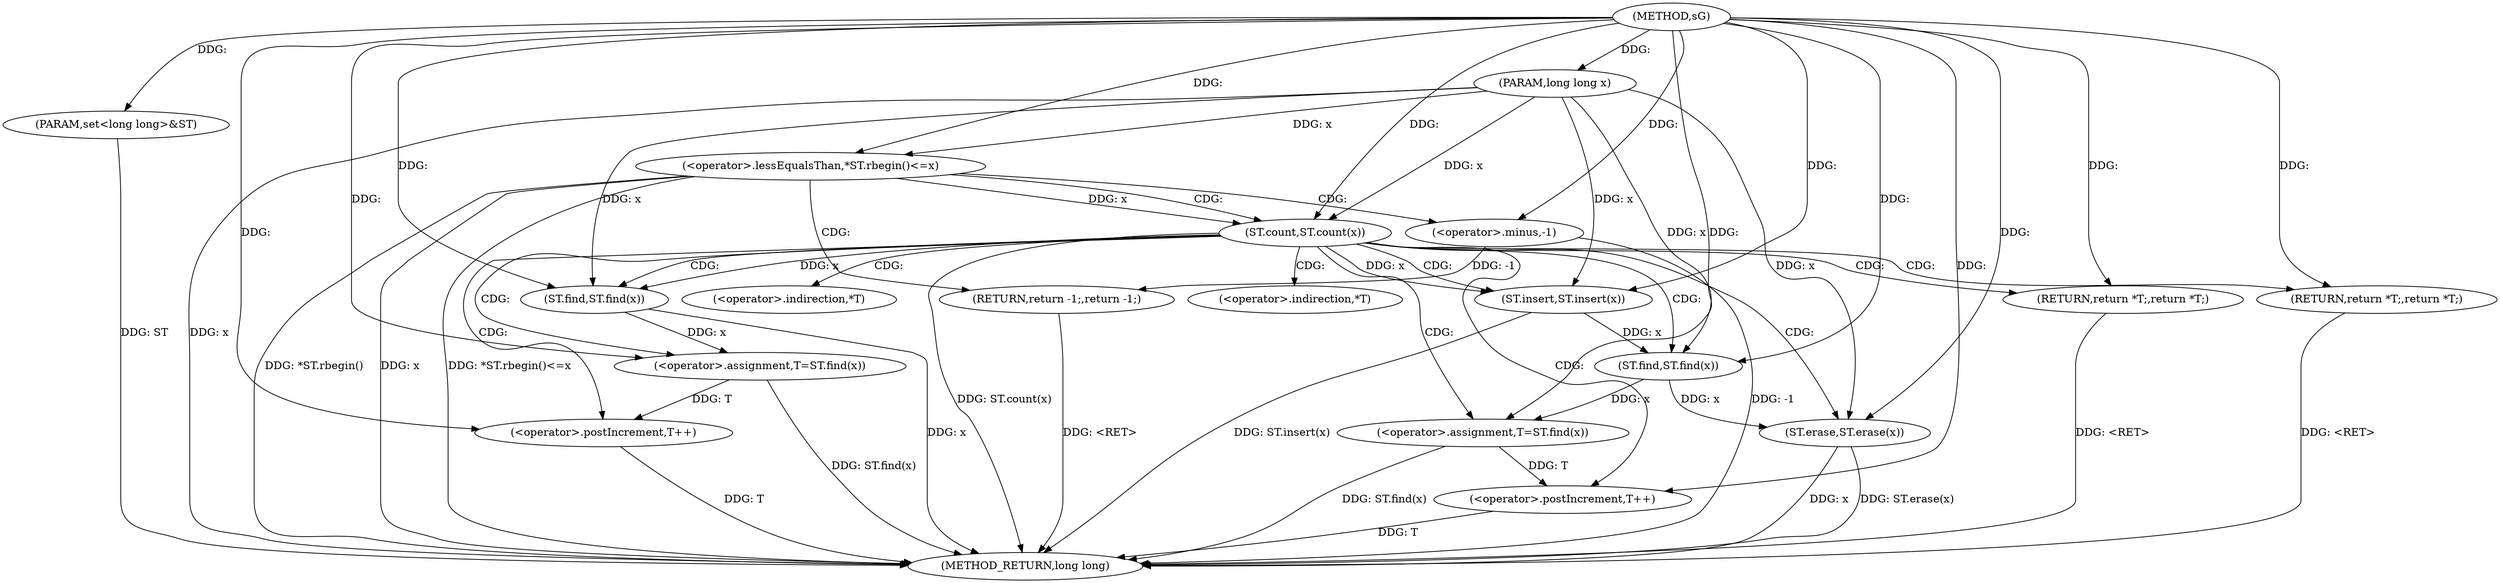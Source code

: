 digraph "sG" {  
"1000752" [label = "(METHOD,sG)" ]
"1000791" [label = "(METHOD_RETURN,long long)" ]
"1000753" [label = "(PARAM,long long x)" ]
"1000754" [label = "(PARAM,set<long long>&ST)" ]
"1000778" [label = "(ST.insert,ST.insert(x))" ]
"1000780" [label = "(<operator>.assignment,T=ST.find(x))" ]
"1000784" [label = "(<operator>.postIncrement,T++)" ]
"1000786" [label = "(ST.erase,ST.erase(x))" ]
"1000788" [label = "(RETURN,return *T;,return *T;)" ]
"1000757" [label = "(<operator>.lessEqualsThan,*ST.rbegin()<=x)" ]
"1000766" [label = "(ST.count,ST.count(x))" ]
"1000762" [label = "(RETURN,return -1;,return -1;)" ]
"1000769" [label = "(<operator>.assignment,T=ST.find(x))" ]
"1000773" [label = "(<operator>.postIncrement,T++)" ]
"1000775" [label = "(RETURN,return *T;,return *T;)" ]
"1000782" [label = "(ST.find,ST.find(x))" ]
"1000763" [label = "(<operator>.minus,-1)" ]
"1000771" [label = "(ST.find,ST.find(x))" ]
"1000789" [label = "(<operator>.indirection,*T)" ]
"1000776" [label = "(<operator>.indirection,*T)" ]
  "1000788" -> "1000791"  [ label = "DDG: <RET>"] 
  "1000753" -> "1000791"  [ label = "DDG: x"] 
  "1000754" -> "1000791"  [ label = "DDG: ST"] 
  "1000757" -> "1000791"  [ label = "DDG: *ST.rbegin()"] 
  "1000757" -> "1000791"  [ label = "DDG: x"] 
  "1000757" -> "1000791"  [ label = "DDG: *ST.rbegin()<=x"] 
  "1000766" -> "1000791"  [ label = "DDG: ST.count(x)"] 
  "1000778" -> "1000791"  [ label = "DDG: ST.insert(x)"] 
  "1000780" -> "1000791"  [ label = "DDG: ST.find(x)"] 
  "1000784" -> "1000791"  [ label = "DDG: T"] 
  "1000786" -> "1000791"  [ label = "DDG: x"] 
  "1000786" -> "1000791"  [ label = "DDG: ST.erase(x)"] 
  "1000771" -> "1000791"  [ label = "DDG: x"] 
  "1000769" -> "1000791"  [ label = "DDG: ST.find(x)"] 
  "1000773" -> "1000791"  [ label = "DDG: T"] 
  "1000763" -> "1000791"  [ label = "DDG: -1"] 
  "1000762" -> "1000791"  [ label = "DDG: <RET>"] 
  "1000775" -> "1000791"  [ label = "DDG: <RET>"] 
  "1000752" -> "1000753"  [ label = "DDG: "] 
  "1000752" -> "1000754"  [ label = "DDG: "] 
  "1000782" -> "1000780"  [ label = "DDG: x"] 
  "1000752" -> "1000788"  [ label = "DDG: "] 
  "1000766" -> "1000778"  [ label = "DDG: x"] 
  "1000753" -> "1000778"  [ label = "DDG: x"] 
  "1000752" -> "1000778"  [ label = "DDG: "] 
  "1000752" -> "1000780"  [ label = "DDG: "] 
  "1000780" -> "1000784"  [ label = "DDG: T"] 
  "1000752" -> "1000784"  [ label = "DDG: "] 
  "1000782" -> "1000786"  [ label = "DDG: x"] 
  "1000753" -> "1000786"  [ label = "DDG: x"] 
  "1000752" -> "1000786"  [ label = "DDG: "] 
  "1000753" -> "1000757"  [ label = "DDG: x"] 
  "1000752" -> "1000757"  [ label = "DDG: "] 
  "1000763" -> "1000762"  [ label = "DDG: -1"] 
  "1000757" -> "1000766"  [ label = "DDG: x"] 
  "1000753" -> "1000766"  [ label = "DDG: x"] 
  "1000752" -> "1000766"  [ label = "DDG: "] 
  "1000771" -> "1000769"  [ label = "DDG: x"] 
  "1000752" -> "1000775"  [ label = "DDG: "] 
  "1000778" -> "1000782"  [ label = "DDG: x"] 
  "1000753" -> "1000782"  [ label = "DDG: x"] 
  "1000752" -> "1000782"  [ label = "DDG: "] 
  "1000752" -> "1000769"  [ label = "DDG: "] 
  "1000769" -> "1000773"  [ label = "DDG: T"] 
  "1000752" -> "1000773"  [ label = "DDG: "] 
  "1000752" -> "1000763"  [ label = "DDG: "] 
  "1000766" -> "1000771"  [ label = "DDG: x"] 
  "1000753" -> "1000771"  [ label = "DDG: x"] 
  "1000752" -> "1000771"  [ label = "DDG: "] 
  "1000757" -> "1000762"  [ label = "CDG: "] 
  "1000757" -> "1000766"  [ label = "CDG: "] 
  "1000757" -> "1000763"  [ label = "CDG: "] 
  "1000766" -> "1000775"  [ label = "CDG: "] 
  "1000766" -> "1000788"  [ label = "CDG: "] 
  "1000766" -> "1000784"  [ label = "CDG: "] 
  "1000766" -> "1000769"  [ label = "CDG: "] 
  "1000766" -> "1000773"  [ label = "CDG: "] 
  "1000766" -> "1000778"  [ label = "CDG: "] 
  "1000766" -> "1000780"  [ label = "CDG: "] 
  "1000766" -> "1000776"  [ label = "CDG: "] 
  "1000766" -> "1000789"  [ label = "CDG: "] 
  "1000766" -> "1000782"  [ label = "CDG: "] 
  "1000766" -> "1000786"  [ label = "CDG: "] 
  "1000766" -> "1000771"  [ label = "CDG: "] 
}
